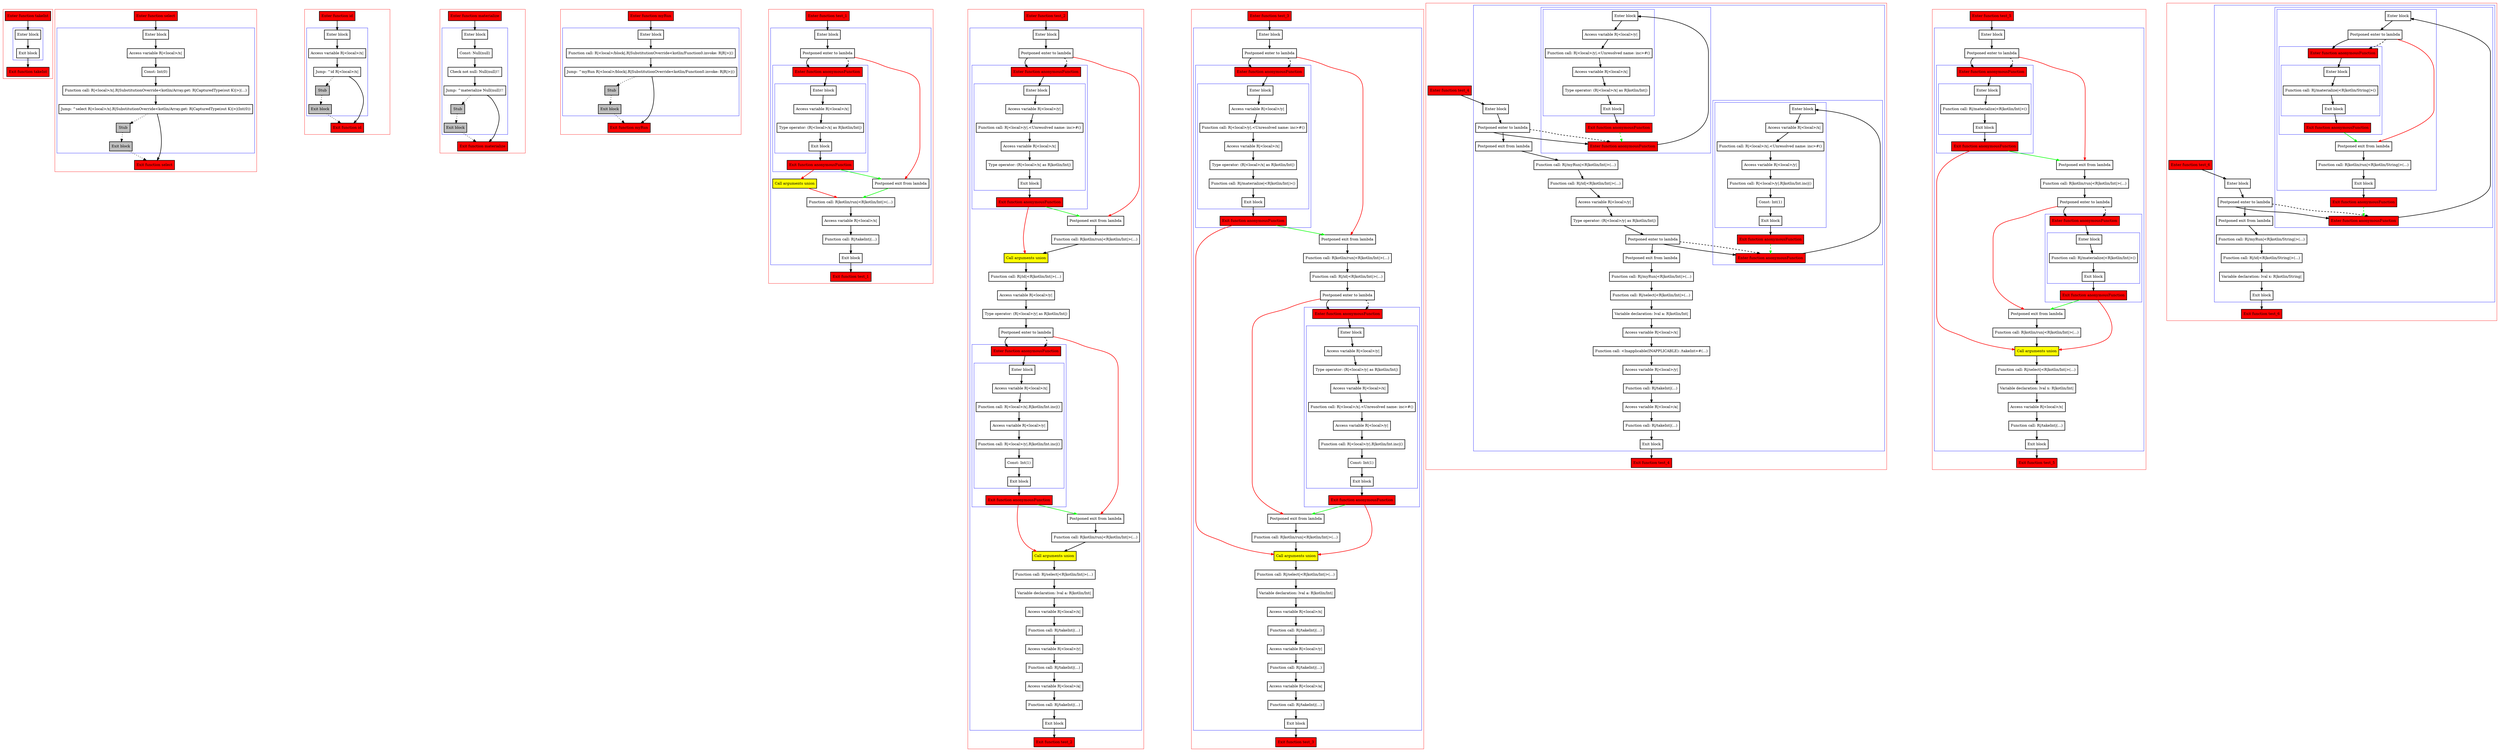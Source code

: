 digraph flowFromInplaceLambda_kt {
    graph [nodesep=3]
    node [shape=box penwidth=2]
    edge [penwidth=2]

    subgraph cluster_0 {
        color=red
        0 [label="Enter function takeInt" style="filled" fillcolor=red];
        subgraph cluster_1 {
            color=blue
            1 [label="Enter block"];
            2 [label="Exit block"];
        }
        3 [label="Exit function takeInt" style="filled" fillcolor=red];
    }
    0 -> {1};
    1 -> {2};
    2 -> {3};

    subgraph cluster_2 {
        color=red
        4 [label="Enter function select" style="filled" fillcolor=red];
        subgraph cluster_3 {
            color=blue
            5 [label="Enter block"];
            6 [label="Access variable R|<local>/x|"];
            7 [label="Const: Int(0)"];
            8 [label="Function call: R|<local>/x|.R|SubstitutionOverride<kotlin/Array.get: R|CapturedType(out K)|>|(...)"];
            9 [label="Jump: ^select R|<local>/x|.R|SubstitutionOverride<kotlin/Array.get: R|CapturedType(out K)|>|(Int(0))"];
            10 [label="Stub" style="filled" fillcolor=gray];
            11 [label="Exit block" style="filled" fillcolor=gray];
        }
        12 [label="Exit function select" style="filled" fillcolor=red];
    }
    4 -> {5};
    5 -> {6};
    6 -> {7};
    7 -> {8};
    8 -> {9};
    9 -> {12};
    9 -> {10} [style=dotted];
    10 -> {11} [style=dotted];
    11 -> {12} [style=dotted];

    subgraph cluster_4 {
        color=red
        13 [label="Enter function id" style="filled" fillcolor=red];
        subgraph cluster_5 {
            color=blue
            14 [label="Enter block"];
            15 [label="Access variable R|<local>/x|"];
            16 [label="Jump: ^id R|<local>/x|"];
            17 [label="Stub" style="filled" fillcolor=gray];
            18 [label="Exit block" style="filled" fillcolor=gray];
        }
        19 [label="Exit function id" style="filled" fillcolor=red];
    }
    13 -> {14};
    14 -> {15};
    15 -> {16};
    16 -> {19};
    16 -> {17} [style=dotted];
    17 -> {18} [style=dotted];
    18 -> {19} [style=dotted];

    subgraph cluster_6 {
        color=red
        20 [label="Enter function materialize" style="filled" fillcolor=red];
        subgraph cluster_7 {
            color=blue
            21 [label="Enter block"];
            22 [label="Const: Null(null)"];
            23 [label="Check not null: Null(null)!!"];
            24 [label="Jump: ^materialize Null(null)!!"];
            25 [label="Stub" style="filled" fillcolor=gray];
            26 [label="Exit block" style="filled" fillcolor=gray];
        }
        27 [label="Exit function materialize" style="filled" fillcolor=red];
    }
    20 -> {21};
    21 -> {22};
    22 -> {23};
    23 -> {24};
    24 -> {27};
    24 -> {25} [style=dotted];
    25 -> {26} [style=dotted];
    26 -> {27} [style=dotted];

    subgraph cluster_8 {
        color=red
        28 [label="Enter function myRun" style="filled" fillcolor=red];
        subgraph cluster_9 {
            color=blue
            29 [label="Enter block"];
            30 [label="Function call: R|<local>/block|.R|SubstitutionOverride<kotlin/Function0.invoke: R|R|>|()"];
            31 [label="Jump: ^myRun R|<local>/block|.R|SubstitutionOverride<kotlin/Function0.invoke: R|R|>|()"];
            32 [label="Stub" style="filled" fillcolor=gray];
            33 [label="Exit block" style="filled" fillcolor=gray];
        }
        34 [label="Exit function myRun" style="filled" fillcolor=red];
    }
    28 -> {29};
    29 -> {30};
    30 -> {31};
    31 -> {34};
    31 -> {32} [style=dotted];
    32 -> {33} [style=dotted];
    33 -> {34} [style=dotted];

    subgraph cluster_10 {
        color=red
        35 [label="Enter function test_1" style="filled" fillcolor=red];
        subgraph cluster_11 {
            color=blue
            36 [label="Enter block"];
            37 [label="Postponed enter to lambda"];
            subgraph cluster_12 {
                color=blue
                45 [label="Enter function anonymousFunction" style="filled" fillcolor=red];
                subgraph cluster_13 {
                    color=blue
                    46 [label="Enter block"];
                    47 [label="Access variable R|<local>/x|"];
                    48 [label="Type operator: (R|<local>/x| as R|kotlin/Int|)"];
                    49 [label="Exit block"];
                }
                50 [label="Exit function anonymousFunction" style="filled" fillcolor=red];
            }
            38 [label="Call arguments union" style="filled" fillcolor=yellow];
            39 [label="Postponed exit from lambda"];
            40 [label="Function call: R|kotlin/run|<R|kotlin/Int|>(...)"];
            41 [label="Access variable R|<local>/x|"];
            42 [label="Function call: R|/takeInt|(...)"];
            43 [label="Exit block"];
        }
        44 [label="Exit function test_1" style="filled" fillcolor=red];
    }
    35 -> {36};
    36 -> {37};
    37 -> {45};
    37 -> {39} [color=red];
    37 -> {45} [style=dashed];
    38 -> {40} [color=red];
    39 -> {40} [color=green];
    40 -> {41};
    41 -> {42};
    42 -> {43};
    43 -> {44};
    45 -> {46};
    46 -> {47};
    47 -> {48};
    48 -> {49};
    49 -> {50};
    50 -> {38} [color=red];
    50 -> {39} [color=green];

    subgraph cluster_14 {
        color=red
        51 [label="Enter function test_2" style="filled" fillcolor=red];
        subgraph cluster_15 {
            color=blue
            52 [label="Enter block"];
            53 [label="Postponed enter to lambda"];
            subgraph cluster_16 {
                color=blue
                74 [label="Enter function anonymousFunction" style="filled" fillcolor=red];
                subgraph cluster_17 {
                    color=blue
                    75 [label="Enter block"];
                    76 [label="Access variable R|<local>/y|"];
                    77 [label="Function call: R|<local>/y|.<Unresolved name: inc>#()"];
                    78 [label="Access variable R|<local>/x|"];
                    79 [label="Type operator: (R|<local>/x| as R|kotlin/Int|)"];
                    80 [label="Exit block"];
                }
                81 [label="Exit function anonymousFunction" style="filled" fillcolor=red];
            }
            54 [label="Postponed exit from lambda"];
            55 [label="Function call: R|kotlin/run|<R|kotlin/Int|>(...)"];
            56 [label="Call arguments union" style="filled" fillcolor=yellow];
            57 [label="Function call: R|/id|<R|kotlin/Int|>(...)"];
            58 [label="Access variable R|<local>/y|"];
            59 [label="Type operator: (R|<local>/y| as R|kotlin/Int|)"];
            60 [label="Postponed enter to lambda"];
            subgraph cluster_18 {
                color=blue
                82 [label="Enter function anonymousFunction" style="filled" fillcolor=red];
                subgraph cluster_19 {
                    color=blue
                    83 [label="Enter block"];
                    84 [label="Access variable R|<local>/x|"];
                    85 [label="Function call: R|<local>/x|.R|kotlin/Int.inc|()"];
                    86 [label="Access variable R|<local>/y|"];
                    87 [label="Function call: R|<local>/y|.R|kotlin/Int.inc|()"];
                    88 [label="Const: Int(1)"];
                    89 [label="Exit block"];
                }
                90 [label="Exit function anonymousFunction" style="filled" fillcolor=red];
            }
            61 [label="Postponed exit from lambda"];
            62 [label="Function call: R|kotlin/run|<R|kotlin/Int|>(...)"];
            63 [label="Call arguments union" style="filled" fillcolor=yellow];
            64 [label="Function call: R|/select|<R|kotlin/Int|>(...)"];
            65 [label="Variable declaration: lval a: R|kotlin/Int|"];
            66 [label="Access variable R|<local>/x|"];
            67 [label="Function call: R|/takeInt|(...)"];
            68 [label="Access variable R|<local>/y|"];
            69 [label="Function call: R|/takeInt|(...)"];
            70 [label="Access variable R|<local>/a|"];
            71 [label="Function call: R|/takeInt|(...)"];
            72 [label="Exit block"];
        }
        73 [label="Exit function test_2" style="filled" fillcolor=red];
    }
    51 -> {52};
    52 -> {53};
    53 -> {74};
    53 -> {54} [color=red];
    53 -> {74} [style=dashed];
    54 -> {55};
    55 -> {56};
    56 -> {57};
    57 -> {58};
    58 -> {59};
    59 -> {60};
    60 -> {82};
    60 -> {61} [color=red];
    60 -> {82} [style=dashed];
    61 -> {62};
    62 -> {63};
    63 -> {64};
    64 -> {65};
    65 -> {66};
    66 -> {67};
    67 -> {68};
    68 -> {69};
    69 -> {70};
    70 -> {71};
    71 -> {72};
    72 -> {73};
    74 -> {75};
    75 -> {76};
    76 -> {77};
    77 -> {78};
    78 -> {79};
    79 -> {80};
    80 -> {81};
    81 -> {56} [color=red];
    81 -> {54} [color=green];
    82 -> {83};
    83 -> {84};
    84 -> {85};
    85 -> {86};
    86 -> {87};
    87 -> {88};
    88 -> {89};
    89 -> {90};
    90 -> {63} [color=red];
    90 -> {61} [color=green];

    subgraph cluster_20 {
        color=red
        91 [label="Enter function test_3" style="filled" fillcolor=red];
        subgraph cluster_21 {
            color=blue
            92 [label="Enter block"];
            93 [label="Postponed enter to lambda"];
            subgraph cluster_22 {
                color=blue
                111 [label="Enter function anonymousFunction" style="filled" fillcolor=red];
                subgraph cluster_23 {
                    color=blue
                    112 [label="Enter block"];
                    113 [label="Access variable R|<local>/y|"];
                    114 [label="Function call: R|<local>/y|.<Unresolved name: inc>#()"];
                    115 [label="Access variable R|<local>/x|"];
                    116 [label="Type operator: (R|<local>/x| as R|kotlin/Int|)"];
                    117 [label="Function call: R|/materialize|<R|kotlin/Int|>()"];
                    118 [label="Exit block"];
                }
                119 [label="Exit function anonymousFunction" style="filled" fillcolor=red];
            }
            94 [label="Postponed exit from lambda"];
            95 [label="Function call: R|kotlin/run|<R|kotlin/Int|>(...)"];
            96 [label="Function call: R|/id|<R|kotlin/Int|>(...)"];
            97 [label="Postponed enter to lambda"];
            subgraph cluster_24 {
                color=blue
                120 [label="Enter function anonymousFunction" style="filled" fillcolor=red];
                subgraph cluster_25 {
                    color=blue
                    121 [label="Enter block"];
                    122 [label="Access variable R|<local>/y|"];
                    123 [label="Type operator: (R|<local>/y| as R|kotlin/Int|)"];
                    124 [label="Access variable R|<local>/x|"];
                    125 [label="Function call: R|<local>/x|.<Unresolved name: inc>#()"];
                    126 [label="Access variable R|<local>/y|"];
                    127 [label="Function call: R|<local>/y|.R|kotlin/Int.inc|()"];
                    128 [label="Const: Int(1)"];
                    129 [label="Exit block"];
                }
                130 [label="Exit function anonymousFunction" style="filled" fillcolor=red];
            }
            98 [label="Postponed exit from lambda"];
            99 [label="Function call: R|kotlin/run|<R|kotlin/Int|>(...)"];
            100 [label="Call arguments union" style="filled" fillcolor=yellow];
            101 [label="Function call: R|/select|<R|kotlin/Int|>(...)"];
            102 [label="Variable declaration: lval a: R|kotlin/Int|"];
            103 [label="Access variable R|<local>/x|"];
            104 [label="Function call: R|/takeInt|(...)"];
            105 [label="Access variable R|<local>/y|"];
            106 [label="Function call: R|/takeInt|(...)"];
            107 [label="Access variable R|<local>/a|"];
            108 [label="Function call: R|/takeInt|(...)"];
            109 [label="Exit block"];
        }
        110 [label="Exit function test_3" style="filled" fillcolor=red];
    }
    91 -> {92};
    92 -> {93};
    93 -> {111};
    93 -> {94} [color=red];
    93 -> {111} [style=dashed];
    94 -> {95};
    95 -> {96};
    96 -> {97};
    97 -> {120};
    97 -> {98} [color=red];
    97 -> {120} [style=dashed];
    98 -> {99};
    99 -> {100};
    100 -> {101};
    101 -> {102};
    102 -> {103};
    103 -> {104};
    104 -> {105};
    105 -> {106};
    106 -> {107};
    107 -> {108};
    108 -> {109};
    109 -> {110};
    111 -> {112};
    112 -> {113};
    113 -> {114};
    114 -> {115};
    115 -> {116};
    116 -> {117};
    117 -> {118};
    118 -> {119};
    119 -> {100} [color=red];
    119 -> {94} [color=green];
    120 -> {121};
    121 -> {122};
    122 -> {123};
    123 -> {124};
    124 -> {125};
    125 -> {126};
    126 -> {127};
    127 -> {128};
    128 -> {129};
    129 -> {130};
    130 -> {100} [color=red];
    130 -> {98} [color=green];

    subgraph cluster_26 {
        color=red
        131 [label="Enter function test_4" style="filled" fillcolor=red];
        subgraph cluster_27 {
            color=blue
            132 [label="Enter block"];
            133 [label="Postponed enter to lambda"];
            subgraph cluster_28 {
                color=blue
                152 [label="Enter function anonymousFunction" style="filled" fillcolor=red];
                subgraph cluster_29 {
                    color=blue
                    153 [label="Enter block"];
                    154 [label="Access variable R|<local>/y|"];
                    155 [label="Function call: R|<local>/y|.<Unresolved name: inc>#()"];
                    156 [label="Access variable R|<local>/x|"];
                    157 [label="Type operator: (R|<local>/x| as R|kotlin/Int|)"];
                    158 [label="Exit block"];
                }
                159 [label="Exit function anonymousFunction" style="filled" fillcolor=red];
            }
            134 [label="Postponed exit from lambda"];
            135 [label="Function call: R|/myRun|<R|kotlin/Int|>(...)"];
            136 [label="Function call: R|/id|<R|kotlin/Int|>(...)"];
            137 [label="Access variable R|<local>/y|"];
            138 [label="Type operator: (R|<local>/y| as R|kotlin/Int|)"];
            139 [label="Postponed enter to lambda"];
            subgraph cluster_30 {
                color=blue
                160 [label="Enter function anonymousFunction" style="filled" fillcolor=red];
                subgraph cluster_31 {
                    color=blue
                    161 [label="Enter block"];
                    162 [label="Access variable R|<local>/x|"];
                    163 [label="Function call: R|<local>/x|.<Unresolved name: inc>#()"];
                    164 [label="Access variable R|<local>/y|"];
                    165 [label="Function call: R|<local>/y|.R|kotlin/Int.inc|()"];
                    166 [label="Const: Int(1)"];
                    167 [label="Exit block"];
                }
                168 [label="Exit function anonymousFunction" style="filled" fillcolor=red];
            }
            140 [label="Postponed exit from lambda"];
            141 [label="Function call: R|/myRun|<R|kotlin/Int|>(...)"];
            142 [label="Function call: R|/select|<R|kotlin/Int|>(...)"];
            143 [label="Variable declaration: lval a: R|kotlin/Int|"];
            144 [label="Access variable R|<local>/x|"];
            145 [label="Function call: <Inapplicable(INAPPLICABLE): /takeInt>#(...)"];
            146 [label="Access variable R|<local>/y|"];
            147 [label="Function call: R|/takeInt|(...)"];
            148 [label="Access variable R|<local>/a|"];
            149 [label="Function call: R|/takeInt|(...)"];
            150 [label="Exit block"];
        }
        151 [label="Exit function test_4" style="filled" fillcolor=red];
    }
    131 -> {132};
    132 -> {133};
    133 -> {134 152};
    133 -> {152} [style=dashed];
    134 -> {135};
    135 -> {136};
    136 -> {137};
    137 -> {138};
    138 -> {139};
    139 -> {140 160};
    139 -> {160} [style=dashed];
    140 -> {141};
    141 -> {142};
    142 -> {143};
    143 -> {144};
    144 -> {145};
    145 -> {146};
    146 -> {147};
    147 -> {148};
    148 -> {149};
    149 -> {150};
    150 -> {151};
    152 -> {153};
    153 -> {154};
    154 -> {155};
    155 -> {156};
    156 -> {157};
    157 -> {158};
    158 -> {159};
    159 -> {152} [color=green style=dashed];
    160 -> {161};
    161 -> {162};
    162 -> {163};
    163 -> {164};
    164 -> {165};
    165 -> {166};
    166 -> {167};
    167 -> {168};
    168 -> {160} [color=green style=dashed];

    subgraph cluster_32 {
        color=red
        169 [label="Enter function test_5" style="filled" fillcolor=red];
        subgraph cluster_33 {
            color=blue
            170 [label="Enter block"];
            171 [label="Postponed enter to lambda"];
            subgraph cluster_34 {
                color=blue
                184 [label="Enter function anonymousFunction" style="filled" fillcolor=red];
                subgraph cluster_35 {
                    color=blue
                    185 [label="Enter block"];
                    186 [label="Function call: R|/materialize|<R|kotlin/Int|>()"];
                    187 [label="Exit block"];
                }
                188 [label="Exit function anonymousFunction" style="filled" fillcolor=red];
            }
            172 [label="Postponed exit from lambda"];
            173 [label="Function call: R|kotlin/run|<R|kotlin/Int|>(...)"];
            174 [label="Postponed enter to lambda"];
            subgraph cluster_36 {
                color=blue
                189 [label="Enter function anonymousFunction" style="filled" fillcolor=red];
                subgraph cluster_37 {
                    color=blue
                    190 [label="Enter block"];
                    191 [label="Function call: R|/materialize|<R|kotlin/Int|>()"];
                    192 [label="Exit block"];
                }
                193 [label="Exit function anonymousFunction" style="filled" fillcolor=red];
            }
            175 [label="Postponed exit from lambda"];
            176 [label="Function call: R|kotlin/run|<R|kotlin/Int|>(...)"];
            177 [label="Call arguments union" style="filled" fillcolor=yellow];
            178 [label="Function call: R|/select|<R|kotlin/Int|>(...)"];
            179 [label="Variable declaration: lval x: R|kotlin/Int|"];
            180 [label="Access variable R|<local>/x|"];
            181 [label="Function call: R|/takeInt|(...)"];
            182 [label="Exit block"];
        }
        183 [label="Exit function test_5" style="filled" fillcolor=red];
    }
    169 -> {170};
    170 -> {171};
    171 -> {184};
    171 -> {172} [color=red];
    171 -> {184} [style=dashed];
    172 -> {173};
    173 -> {174};
    174 -> {189};
    174 -> {175} [color=red];
    174 -> {189} [style=dashed];
    175 -> {176};
    176 -> {177};
    177 -> {178};
    178 -> {179};
    179 -> {180};
    180 -> {181};
    181 -> {182};
    182 -> {183};
    184 -> {185};
    185 -> {186};
    186 -> {187};
    187 -> {188};
    188 -> {177} [color=red];
    188 -> {172} [color=green];
    189 -> {190};
    190 -> {191};
    191 -> {192};
    192 -> {193};
    193 -> {177} [color=red];
    193 -> {175} [color=green];

    subgraph cluster_38 {
        color=red
        194 [label="Enter function test_6" style="filled" fillcolor=red];
        subgraph cluster_39 {
            color=blue
            195 [label="Enter block"];
            196 [label="Postponed enter to lambda"];
            subgraph cluster_40 {
                color=blue
                203 [label="Enter function anonymousFunction" style="filled" fillcolor=red];
                subgraph cluster_41 {
                    color=blue
                    204 [label="Enter block"];
                    205 [label="Postponed enter to lambda"];
                    subgraph cluster_42 {
                        color=blue
                        210 [label="Enter function anonymousFunction" style="filled" fillcolor=red];
                        subgraph cluster_43 {
                            color=blue
                            211 [label="Enter block"];
                            212 [label="Function call: R|/materialize|<R|kotlin/String|>()"];
                            213 [label="Exit block"];
                        }
                        214 [label="Exit function anonymousFunction" style="filled" fillcolor=red];
                    }
                    206 [label="Postponed exit from lambda"];
                    207 [label="Function call: R|kotlin/run|<R|kotlin/String|>(...)"];
                    208 [label="Exit block"];
                }
                209 [label="Exit function anonymousFunction" style="filled" fillcolor=red];
            }
            197 [label="Postponed exit from lambda"];
            198 [label="Function call: R|/myRun|<R|kotlin/String|>(...)"];
            199 [label="Function call: R|/id|<R|kotlin/String|>(...)"];
            200 [label="Variable declaration: lval x: R|kotlin/String|"];
            201 [label="Exit block"];
        }
        202 [label="Exit function test_6" style="filled" fillcolor=red];
    }
    194 -> {195};
    195 -> {196};
    196 -> {197 203};
    196 -> {203} [style=dashed];
    197 -> {198};
    198 -> {199};
    199 -> {200};
    200 -> {201};
    201 -> {202};
    203 -> {204};
    204 -> {205};
    205 -> {210};
    205 -> {206} [color=red];
    205 -> {210} [style=dashed];
    206 -> {207};
    207 -> {208};
    208 -> {209};
    209 -> {203} [color=green style=dashed];
    210 -> {211};
    211 -> {212};
    212 -> {213};
    213 -> {214};
    214 -> {206} [color=green];

}
